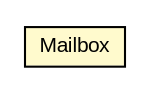 #!/usr/local/bin/dot
#
# Class diagram 
# Generated by UMLGraph version R5_6-24-gf6e263 (http://www.umlgraph.org/)
#

digraph G {
	edge [fontname="arial",fontsize=10,labelfontname="arial",labelfontsize=10];
	node [fontname="arial",fontsize=10,shape=plaintext];
	nodesep=0.25;
	ranksep=0.5;
	// org.miloss.fgsms.wsn.broker.Mailbox
	c772422 [label=<<table title="org.miloss.fgsms.wsn.broker.Mailbox" border="0" cellborder="1" cellspacing="0" cellpadding="2" port="p" bgcolor="lemonChiffon" href="./Mailbox.html">
		<tr><td><table border="0" cellspacing="0" cellpadding="1">
<tr><td align="center" balign="center"> Mailbox </td></tr>
		</table></td></tr>
		</table>>, URL="./Mailbox.html", fontname="arial", fontcolor="black", fontsize=10.0];
}

